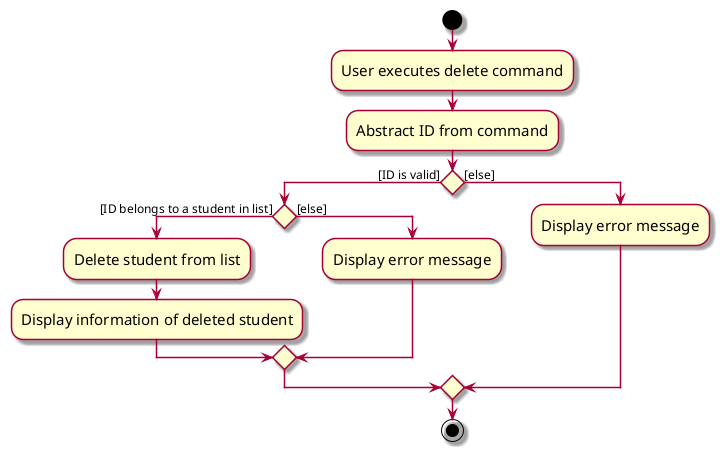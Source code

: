 @startuml
skin rose
skinparam ActivityFontSize 15
skinparam ArrowFontSize 12
start
:User executes delete command;

'Since the beta syntax does not support placing the condition outside the
'diamond we place it as the true branch instead.

:Abstract ID from command;
if () then ([ID is valid])
    if () then ([ID belongs to a student in list])
        :Delete student from list;
        :Display information of deleted student;
    else ([else])
        :Display error message;
    endif
else ([else])
    :Display error message;
endif
stop
@enduml
